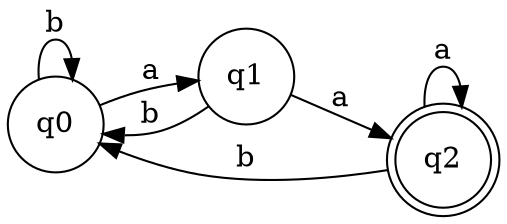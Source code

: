 digraph FSA {
	rankdir=LR
	A [label=q0 shape=circle]
	B [label=q1 shape=circle]
	C [label=q2 shape=doublecircle]
	A -> A [label=b]
	A -> B [label=a]
	B -> A [label=b]
	B -> C [label=a]
	C -> A [label=b]
	C -> C [label=a]
}
